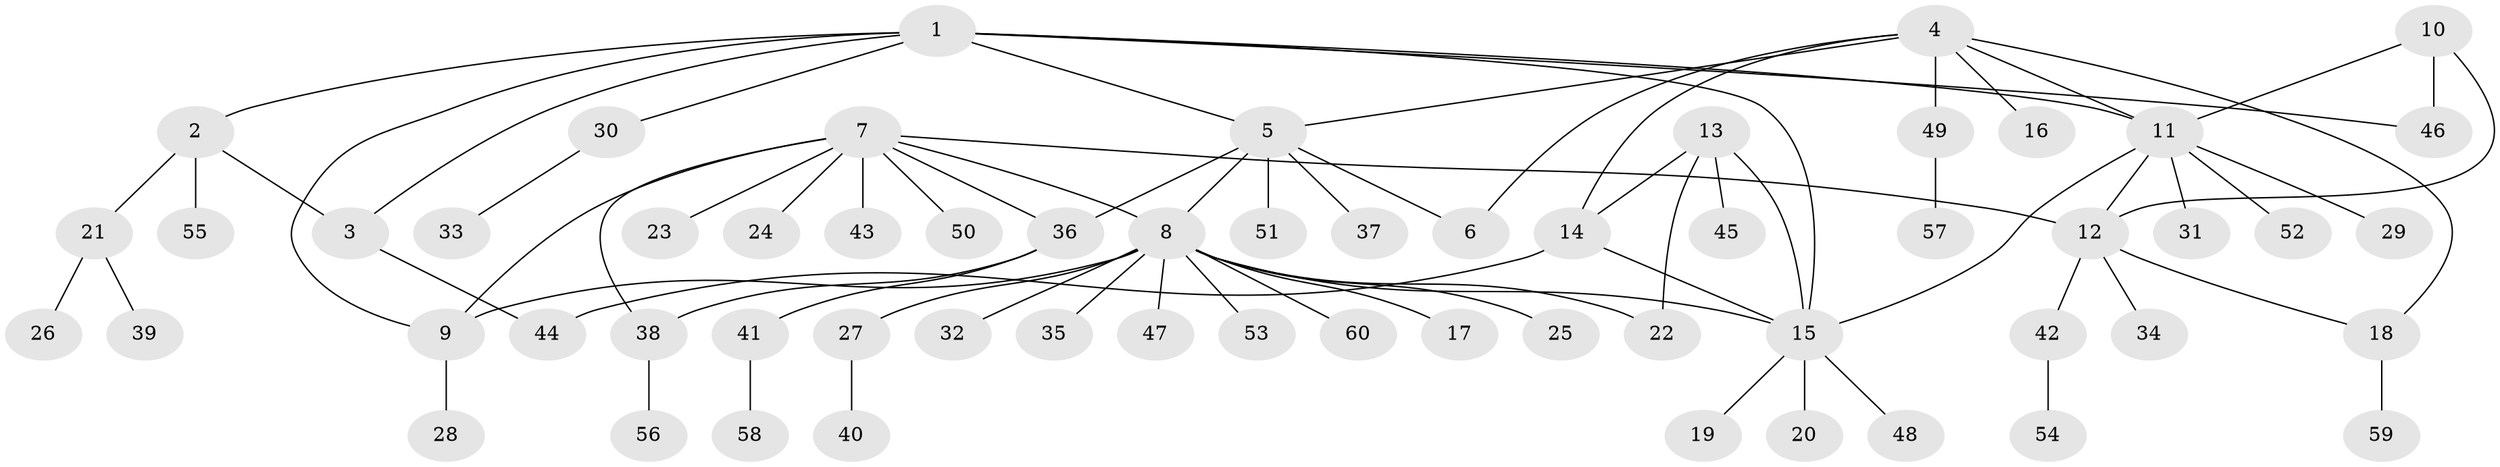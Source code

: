 // coarse degree distribution, {5: 0.1, 7: 0.1, 1: 0.5333333333333333, 11: 0.03333333333333333, 3: 0.03333333333333333, 4: 0.06666666666666667, 2: 0.13333333333333333}
// Generated by graph-tools (version 1.1) at 2025/37/03/04/25 23:37:30]
// undirected, 60 vertices, 76 edges
graph export_dot {
  node [color=gray90,style=filled];
  1;
  2;
  3;
  4;
  5;
  6;
  7;
  8;
  9;
  10;
  11;
  12;
  13;
  14;
  15;
  16;
  17;
  18;
  19;
  20;
  21;
  22;
  23;
  24;
  25;
  26;
  27;
  28;
  29;
  30;
  31;
  32;
  33;
  34;
  35;
  36;
  37;
  38;
  39;
  40;
  41;
  42;
  43;
  44;
  45;
  46;
  47;
  48;
  49;
  50;
  51;
  52;
  53;
  54;
  55;
  56;
  57;
  58;
  59;
  60;
  1 -- 2;
  1 -- 3;
  1 -- 5;
  1 -- 9;
  1 -- 11;
  1 -- 15;
  1 -- 30;
  1 -- 46;
  2 -- 3;
  2 -- 21;
  2 -- 55;
  3 -- 44;
  4 -- 5;
  4 -- 6;
  4 -- 11;
  4 -- 14;
  4 -- 16;
  4 -- 18;
  4 -- 49;
  5 -- 6;
  5 -- 8;
  5 -- 36;
  5 -- 37;
  5 -- 51;
  7 -- 8;
  7 -- 9;
  7 -- 12;
  7 -- 23;
  7 -- 24;
  7 -- 36;
  7 -- 38;
  7 -- 43;
  7 -- 50;
  8 -- 9;
  8 -- 15;
  8 -- 17;
  8 -- 22;
  8 -- 25;
  8 -- 27;
  8 -- 32;
  8 -- 35;
  8 -- 47;
  8 -- 53;
  8 -- 60;
  9 -- 28;
  10 -- 11;
  10 -- 12;
  10 -- 46;
  11 -- 12;
  11 -- 15;
  11 -- 29;
  11 -- 31;
  11 -- 52;
  12 -- 18;
  12 -- 34;
  12 -- 42;
  13 -- 14;
  13 -- 15;
  13 -- 22;
  13 -- 45;
  14 -- 15;
  14 -- 44;
  15 -- 19;
  15 -- 20;
  15 -- 48;
  18 -- 59;
  21 -- 26;
  21 -- 39;
  27 -- 40;
  30 -- 33;
  36 -- 38;
  36 -- 41;
  38 -- 56;
  41 -- 58;
  42 -- 54;
  49 -- 57;
}
